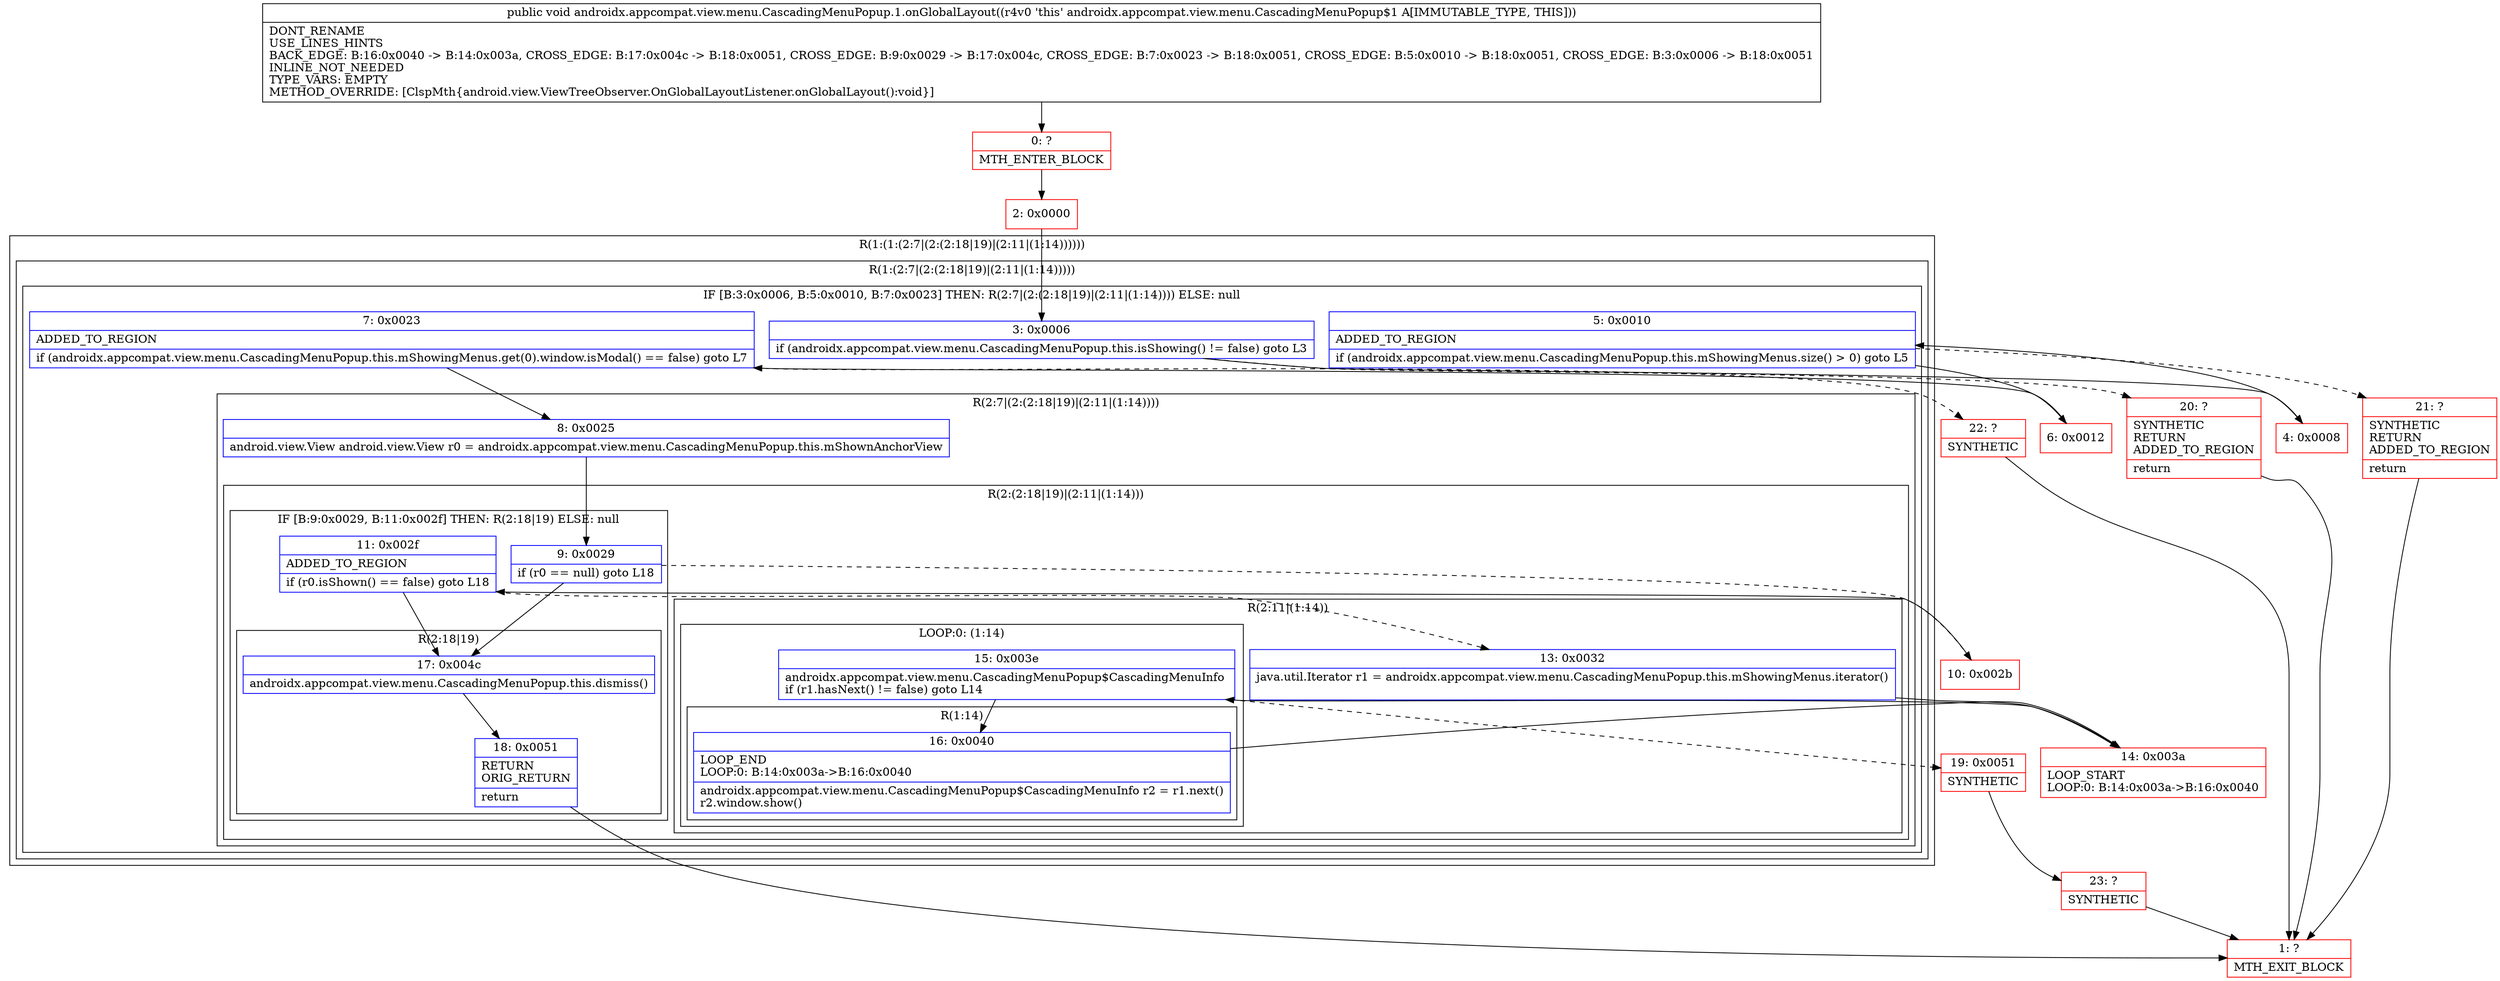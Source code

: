 digraph "CFG forandroidx.appcompat.view.menu.CascadingMenuPopup.1.onGlobalLayout()V" {
subgraph cluster_Region_897665059 {
label = "R(1:(1:(2:7|(2:(2:18|19)|(2:11|(1:14))))))";
node [shape=record,color=blue];
subgraph cluster_Region_1912117008 {
label = "R(1:(2:7|(2:(2:18|19)|(2:11|(1:14)))))";
node [shape=record,color=blue];
subgraph cluster_IfRegion_1041502300 {
label = "IF [B:3:0x0006, B:5:0x0010, B:7:0x0023] THEN: R(2:7|(2:(2:18|19)|(2:11|(1:14)))) ELSE: null";
node [shape=record,color=blue];
Node_3 [shape=record,label="{3\:\ 0x0006|if (androidx.appcompat.view.menu.CascadingMenuPopup.this.isShowing() != false) goto L3\l}"];
Node_5 [shape=record,label="{5\:\ 0x0010|ADDED_TO_REGION\l|if (androidx.appcompat.view.menu.CascadingMenuPopup.this.mShowingMenus.size() \> 0) goto L5\l}"];
Node_7 [shape=record,label="{7\:\ 0x0023|ADDED_TO_REGION\l|if (androidx.appcompat.view.menu.CascadingMenuPopup.this.mShowingMenus.get(0).window.isModal() == false) goto L7\l}"];
subgraph cluster_Region_1657657983 {
label = "R(2:7|(2:(2:18|19)|(2:11|(1:14))))";
node [shape=record,color=blue];
Node_8 [shape=record,label="{8\:\ 0x0025|android.view.View android.view.View r0 = androidx.appcompat.view.menu.CascadingMenuPopup.this.mShownAnchorView\l}"];
subgraph cluster_Region_714505209 {
label = "R(2:(2:18|19)|(2:11|(1:14)))";
node [shape=record,color=blue];
subgraph cluster_IfRegion_1948129049 {
label = "IF [B:9:0x0029, B:11:0x002f] THEN: R(2:18|19) ELSE: null";
node [shape=record,color=blue];
Node_9 [shape=record,label="{9\:\ 0x0029|if (r0 == null) goto L18\l}"];
Node_11 [shape=record,label="{11\:\ 0x002f|ADDED_TO_REGION\l|if (r0.isShown() == false) goto L18\l}"];
subgraph cluster_Region_367656664 {
label = "R(2:18|19)";
node [shape=record,color=blue];
Node_17 [shape=record,label="{17\:\ 0x004c|androidx.appcompat.view.menu.CascadingMenuPopup.this.dismiss()\l}"];
Node_18 [shape=record,label="{18\:\ 0x0051|RETURN\lORIG_RETURN\l|return\l}"];
}
}
subgraph cluster_Region_547138402 {
label = "R(2:11|(1:14))";
node [shape=record,color=blue];
Node_13 [shape=record,label="{13\:\ 0x0032|java.util.Iterator r1 = androidx.appcompat.view.menu.CascadingMenuPopup.this.mShowingMenus.iterator()\l\l}"];
subgraph cluster_LoopRegion_1049938397 {
label = "LOOP:0: (1:14)";
node [shape=record,color=blue];
Node_15 [shape=record,label="{15\:\ 0x003e|androidx.appcompat.view.menu.CascadingMenuPopup$CascadingMenuInfo \lif (r1.hasNext() != false) goto L14\l}"];
subgraph cluster_Region_667165765 {
label = "R(1:14)";
node [shape=record,color=blue];
Node_16 [shape=record,label="{16\:\ 0x0040|LOOP_END\lLOOP:0: B:14:0x003a\-\>B:16:0x0040\l|androidx.appcompat.view.menu.CascadingMenuPopup$CascadingMenuInfo r2 = r1.next()\lr2.window.show()\l}"];
}
}
}
}
}
}
}
}
Node_0 [shape=record,color=red,label="{0\:\ ?|MTH_ENTER_BLOCK\l}"];
Node_2 [shape=record,color=red,label="{2\:\ 0x0000}"];
Node_4 [shape=record,color=red,label="{4\:\ 0x0008}"];
Node_6 [shape=record,color=red,label="{6\:\ 0x0012}"];
Node_10 [shape=record,color=red,label="{10\:\ 0x002b}"];
Node_14 [shape=record,color=red,label="{14\:\ 0x003a|LOOP_START\lLOOP:0: B:14:0x003a\-\>B:16:0x0040\l}"];
Node_19 [shape=record,color=red,label="{19\:\ 0x0051|SYNTHETIC\l}"];
Node_23 [shape=record,color=red,label="{23\:\ ?|SYNTHETIC\l}"];
Node_1 [shape=record,color=red,label="{1\:\ ?|MTH_EXIT_BLOCK\l}"];
Node_22 [shape=record,color=red,label="{22\:\ ?|SYNTHETIC\l}"];
Node_21 [shape=record,color=red,label="{21\:\ ?|SYNTHETIC\lRETURN\lADDED_TO_REGION\l|return\l}"];
Node_20 [shape=record,color=red,label="{20\:\ ?|SYNTHETIC\lRETURN\lADDED_TO_REGION\l|return\l}"];
MethodNode[shape=record,label="{public void androidx.appcompat.view.menu.CascadingMenuPopup.1.onGlobalLayout((r4v0 'this' androidx.appcompat.view.menu.CascadingMenuPopup$1 A[IMMUTABLE_TYPE, THIS]))  | DONT_RENAME\lUSE_LINES_HINTS\lBACK_EDGE: B:16:0x0040 \-\> B:14:0x003a, CROSS_EDGE: B:17:0x004c \-\> B:18:0x0051, CROSS_EDGE: B:9:0x0029 \-\> B:17:0x004c, CROSS_EDGE: B:7:0x0023 \-\> B:18:0x0051, CROSS_EDGE: B:5:0x0010 \-\> B:18:0x0051, CROSS_EDGE: B:3:0x0006 \-\> B:18:0x0051\lINLINE_NOT_NEEDED\lTYPE_VARS: EMPTY\lMETHOD_OVERRIDE: [ClspMth\{android.view.ViewTreeObserver.OnGlobalLayoutListener.onGlobalLayout():void\}]\l}"];
MethodNode -> Node_0;Node_3 -> Node_4;
Node_3 -> Node_20[style=dashed];
Node_5 -> Node_6;
Node_5 -> Node_21[style=dashed];
Node_7 -> Node_8;
Node_7 -> Node_22[style=dashed];
Node_8 -> Node_9;
Node_9 -> Node_10[style=dashed];
Node_9 -> Node_17;
Node_11 -> Node_13[style=dashed];
Node_11 -> Node_17;
Node_17 -> Node_18;
Node_18 -> Node_1;
Node_13 -> Node_14;
Node_15 -> Node_16;
Node_15 -> Node_19[style=dashed];
Node_16 -> Node_14;
Node_0 -> Node_2;
Node_2 -> Node_3;
Node_4 -> Node_5;
Node_6 -> Node_7;
Node_10 -> Node_11;
Node_14 -> Node_15;
Node_19 -> Node_23;
Node_23 -> Node_1;
Node_22 -> Node_1;
Node_21 -> Node_1;
Node_20 -> Node_1;
}

